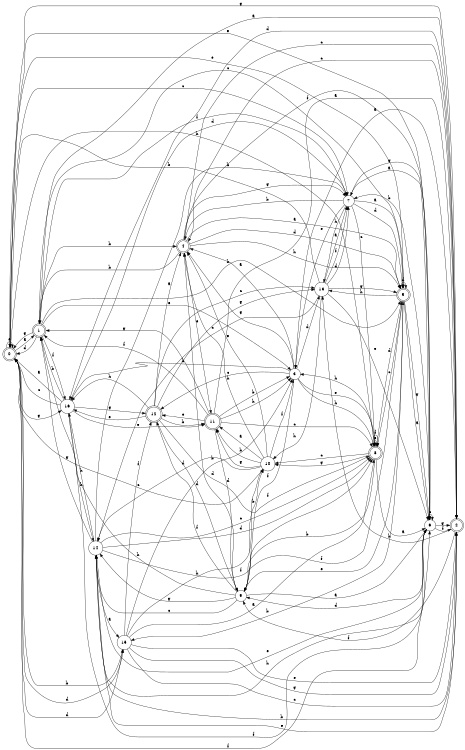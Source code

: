 digraph n14_4 {
__start0 [label="" shape="none"];

rankdir=LR;
size="8,5";

s0 [style="rounded,filled", color="black", fillcolor="white" shape="doublecircle", label="0"];
s1 [style="rounded,filled", color="black", fillcolor="white" shape="doublecircle", label="1"];
s2 [style="rounded,filled", color="black", fillcolor="white" shape="doublecircle", label="2"];
s3 [style="filled", color="black", fillcolor="white" shape="circle", label="3"];
s4 [style="rounded,filled", color="black", fillcolor="white" shape="doublecircle", label="4"];
s5 [style="rounded,filled", color="black", fillcolor="white" shape="doublecircle", label="5"];
s6 [style="filled", color="black", fillcolor="white" shape="circle", label="6"];
s7 [style="filled", color="black", fillcolor="white" shape="circle", label="7"];
s8 [style="rounded,filled", color="black", fillcolor="white" shape="doublecircle", label="8"];
s9 [style="filled", color="black", fillcolor="white" shape="circle", label="9"];
s10 [style="filled", color="black", fillcolor="white" shape="circle", label="10"];
s11 [style="rounded,filled", color="black", fillcolor="white" shape="doublecircle", label="11"];
s12 [style="rounded,filled", color="black", fillcolor="white" shape="doublecircle", label="12"];
s13 [style="filled", color="black", fillcolor="white" shape="circle", label="13"];
s14 [style="filled", color="black", fillcolor="white" shape="circle", label="14"];
s15 [style="filled", color="black", fillcolor="white" shape="circle", label="15"];
s16 [style="filled", color="black", fillcolor="white" shape="circle", label="16"];
s0 -> s1 [label="a"];
s0 -> s15 [label="b"];
s0 -> s7 [label="c"];
s0 -> s15 [label="d"];
s0 -> s0 [label="e"];
s0 -> s6 [label="f"];
s0 -> s16 [label="g"];
s0 -> s8 [label="h"];
s1 -> s2 [label="a"];
s1 -> s4 [label="b"];
s1 -> s5 [label="c"];
s1 -> s0 [label="d"];
s1 -> s3 [label="e"];
s1 -> s16 [label="f"];
s1 -> s0 [label="g"];
s1 -> s5 [label="h"];
s2 -> s3 [label="a"];
s2 -> s14 [label="b"];
s2 -> s4 [label="c"];
s2 -> s16 [label="d"];
s2 -> s14 [label="e"];
s2 -> s9 [label="f"];
s2 -> s0 [label="g"];
s2 -> s13 [label="h"];
s3 -> s4 [label="a"];
s3 -> s16 [label="b"];
s3 -> s12 [label="c"];
s3 -> s13 [label="d"];
s3 -> s8 [label="e"];
s3 -> s9 [label="f"];
s3 -> s4 [label="g"];
s3 -> s8 [label="h"];
s4 -> s5 [label="a"];
s4 -> s1 [label="b"];
s4 -> s2 [label="c"];
s4 -> s5 [label="d"];
s4 -> s11 [label="e"];
s4 -> s6 [label="f"];
s4 -> s7 [label="g"];
s4 -> s5 [label="h"];
s5 -> s6 [label="a"];
s5 -> s15 [label="b"];
s5 -> s8 [label="c"];
s5 -> s5 [label="d"];
s5 -> s0 [label="e"];
s5 -> s9 [label="f"];
s5 -> s6 [label="g"];
s5 -> s13 [label="h"];
s6 -> s7 [label="a"];
s6 -> s7 [label="b"];
s6 -> s6 [label="c"];
s6 -> s9 [label="d"];
s6 -> s0 [label="e"];
s6 -> s2 [label="f"];
s6 -> s2 [label="g"];
s6 -> s14 [label="h"];
s7 -> s5 [label="a"];
s7 -> s4 [label="b"];
s7 -> s8 [label="c"];
s7 -> s5 [label="d"];
s7 -> s3 [label="e"];
s7 -> s1 [label="f"];
s7 -> s6 [label="g"];
s7 -> s13 [label="h"];
s8 -> s6 [label="a"];
s8 -> s9 [label="b"];
s8 -> s10 [label="c"];
s8 -> s5 [label="d"];
s8 -> s8 [label="e"];
s8 -> s8 [label="f"];
s8 -> s10 [label="g"];
s8 -> s3 [label="h"];
s9 -> s6 [label="a"];
s9 -> s10 [label="b"];
s9 -> s14 [label="c"];
s9 -> s4 [label="d"];
s9 -> s5 [label="e"];
s9 -> s12 [label="f"];
s9 -> s14 [label="g"];
s9 -> s1 [label="h"];
s10 -> s11 [label="a"];
s10 -> s11 [label="b"];
s10 -> s0 [label="c"];
s10 -> s14 [label="d"];
s10 -> s4 [label="e"];
s10 -> s3 [label="f"];
s10 -> s11 [label="g"];
s10 -> s4 [label="h"];
s11 -> s2 [label="a"];
s11 -> s3 [label="b"];
s11 -> s8 [label="c"];
s11 -> s9 [label="d"];
s11 -> s12 [label="e"];
s11 -> s1 [label="f"];
s11 -> s1 [label="g"];
s11 -> s3 [label="h"];
s12 -> s4 [label="a"];
s12 -> s11 [label="b"];
s12 -> s13 [label="c"];
s12 -> s9 [label="d"];
s12 -> s16 [label="e"];
s12 -> s8 [label="f"];
s12 -> s13 [label="g"];
s12 -> s16 [label="h"];
s13 -> s7 [label="a"];
s13 -> s0 [label="b"];
s13 -> s14 [label="c"];
s13 -> s7 [label="d"];
s13 -> s6 [label="e"];
s13 -> s7 [label="f"];
s13 -> s5 [label="g"];
s13 -> s10 [label="h"];
s14 -> s15 [label="a"];
s14 -> s7 [label="b"];
s14 -> s8 [label="c"];
s14 -> s8 [label="d"];
s14 -> s6 [label="e"];
s14 -> s8 [label="f"];
s14 -> s1 [label="g"];
s14 -> s16 [label="h"];
s15 -> s8 [label="a"];
s15 -> s3 [label="b"];
s15 -> s2 [label="c"];
s15 -> s0 [label="d"];
s15 -> s2 [label="e"];
s15 -> s12 [label="f"];
s15 -> s2 [label="g"];
s15 -> s10 [label="h"];
s16 -> s0 [label="a"];
s16 -> s1 [label="b"];
s16 -> s0 [label="c"];
s16 -> s7 [label="d"];
s16 -> s11 [label="e"];
s16 -> s6 [label="f"];
s16 -> s12 [label="g"];
s16 -> s14 [label="h"];

}
